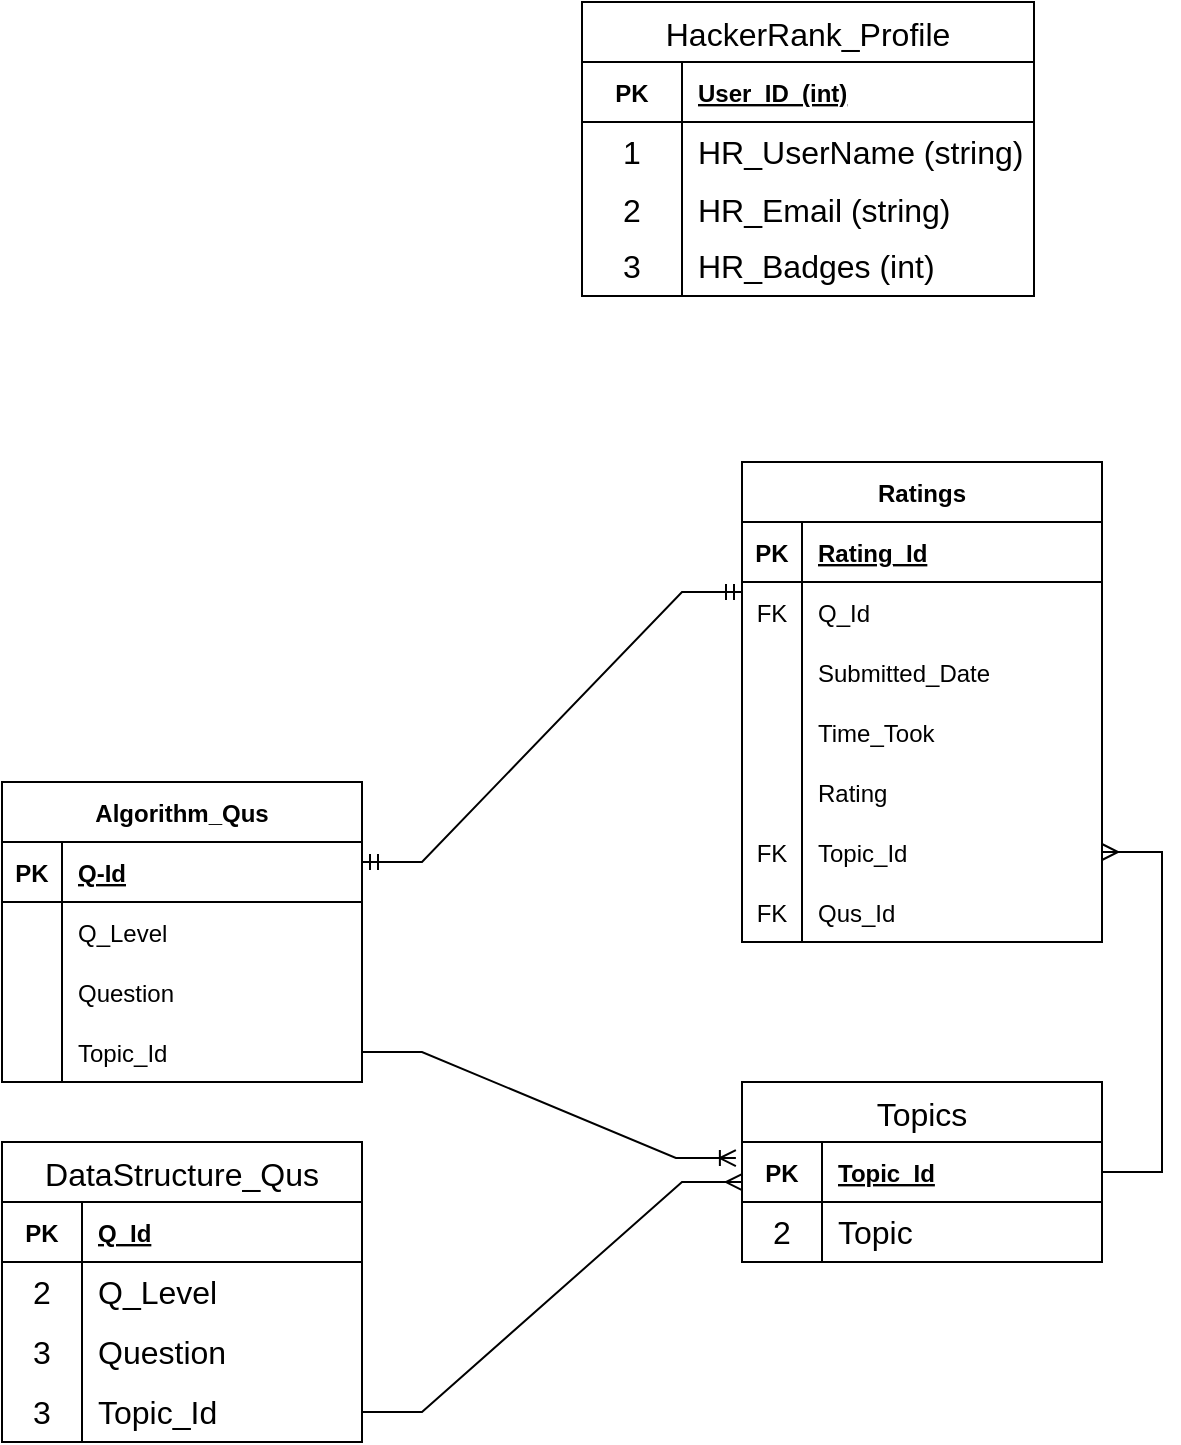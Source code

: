 <mxfile version="20.8.18"><diagram name="Page-1" id="M83DPsBD4XipjmZRva25"><mxGraphModel dx="880" dy="462" grid="0" gridSize="10" guides="1" tooltips="1" connect="1" arrows="1" fold="1" page="0" pageScale="1" pageWidth="850" pageHeight="1100" math="0" shadow="0"><root><mxCell id="0"/><mxCell id="1" parent="0"/><mxCell id="bgryvBRw8c3SjaEUIJil-29" value="HackerRank_Profile" style="shape=table;startSize=30;container=1;collapsible=0;childLayout=tableLayout;fixedRows=1;rowLines=0;fontStyle=0;strokeColor=default;fontSize=16;" vertex="1" parent="1"><mxGeometry x="320" y="120" width="226" height="147" as="geometry"/></mxCell><mxCell id="bgryvBRw8c3SjaEUIJil-111" value="" style="shape=tableRow;horizontal=0;startSize=0;swimlaneHead=0;swimlaneBody=0;fillColor=none;collapsible=0;dropTarget=0;points=[[0,0.5],[1,0.5]];portConstraint=eastwest;top=0;left=0;right=0;bottom=1;" vertex="1" parent="bgryvBRw8c3SjaEUIJil-29"><mxGeometry y="30" width="226" height="30" as="geometry"/></mxCell><mxCell id="bgryvBRw8c3SjaEUIJil-112" value="PK" style="shape=partialRectangle;connectable=0;fillColor=none;top=0;left=0;bottom=0;right=0;fontStyle=1;overflow=hidden;" vertex="1" parent="bgryvBRw8c3SjaEUIJil-111"><mxGeometry width="50" height="30" as="geometry"><mxRectangle width="50" height="30" as="alternateBounds"/></mxGeometry></mxCell><mxCell id="bgryvBRw8c3SjaEUIJil-113" value="User_ID  (int)" style="shape=partialRectangle;connectable=0;fillColor=none;top=0;left=0;bottom=0;right=0;align=left;spacingLeft=6;fontStyle=5;overflow=hidden;" vertex="1" parent="bgryvBRw8c3SjaEUIJil-111"><mxGeometry x="50" width="176" height="30" as="geometry"><mxRectangle width="176" height="30" as="alternateBounds"/></mxGeometry></mxCell><mxCell id="bgryvBRw8c3SjaEUIJil-33" value="" style="shape=tableRow;horizontal=0;startSize=0;swimlaneHead=0;swimlaneBody=0;top=0;left=0;bottom=0;right=0;collapsible=0;dropTarget=0;fillColor=none;points=[[0,0.5],[1,0.5]];portConstraint=eastwest;strokeColor=inherit;fontSize=16;" vertex="1" parent="bgryvBRw8c3SjaEUIJil-29"><mxGeometry y="60" width="226" height="30" as="geometry"/></mxCell><mxCell id="bgryvBRw8c3SjaEUIJil-34" value="1" style="shape=partialRectangle;html=1;whiteSpace=wrap;connectable=0;fillColor=none;top=0;left=0;bottom=0;right=0;overflow=hidden;strokeColor=inherit;fontSize=16;" vertex="1" parent="bgryvBRw8c3SjaEUIJil-33"><mxGeometry width="50" height="30" as="geometry"><mxRectangle width="50" height="30" as="alternateBounds"/></mxGeometry></mxCell><mxCell id="bgryvBRw8c3SjaEUIJil-35" value="HR_UserName (string)" style="shape=partialRectangle;html=1;whiteSpace=wrap;connectable=0;fillColor=none;top=0;left=0;bottom=0;right=0;align=left;spacingLeft=6;overflow=hidden;strokeColor=inherit;fontSize=16;" vertex="1" parent="bgryvBRw8c3SjaEUIJil-33"><mxGeometry x="50" width="176" height="30" as="geometry"><mxRectangle width="176" height="30" as="alternateBounds"/></mxGeometry></mxCell><mxCell id="bgryvBRw8c3SjaEUIJil-36" value="" style="shape=tableRow;horizontal=0;startSize=0;swimlaneHead=0;swimlaneBody=0;top=0;left=0;bottom=0;right=0;collapsible=0;dropTarget=0;fillColor=none;points=[[0,0.5],[1,0.5]];portConstraint=eastwest;strokeColor=inherit;fontSize=16;" vertex="1" parent="bgryvBRw8c3SjaEUIJil-29"><mxGeometry y="90" width="226" height="27" as="geometry"/></mxCell><mxCell id="bgryvBRw8c3SjaEUIJil-37" value="2" style="shape=partialRectangle;html=1;whiteSpace=wrap;connectable=0;fillColor=none;top=0;left=0;bottom=0;right=0;overflow=hidden;strokeColor=inherit;fontSize=16;" vertex="1" parent="bgryvBRw8c3SjaEUIJil-36"><mxGeometry width="50" height="27" as="geometry"><mxRectangle width="50" height="27" as="alternateBounds"/></mxGeometry></mxCell><mxCell id="bgryvBRw8c3SjaEUIJil-38" value="HR_Email (string)" style="shape=partialRectangle;html=1;whiteSpace=wrap;connectable=0;fillColor=none;top=0;left=0;bottom=0;right=0;align=left;spacingLeft=6;overflow=hidden;strokeColor=inherit;fontSize=16;" vertex="1" parent="bgryvBRw8c3SjaEUIJil-36"><mxGeometry x="50" width="176" height="27" as="geometry"><mxRectangle width="176" height="27" as="alternateBounds"/></mxGeometry></mxCell><mxCell id="bgryvBRw8c3SjaEUIJil-39" value="" style="shape=tableRow;horizontal=0;startSize=0;swimlaneHead=0;swimlaneBody=0;top=0;left=0;bottom=0;right=0;collapsible=0;dropTarget=0;fillColor=none;points=[[0,0.5],[1,0.5]];portConstraint=eastwest;strokeColor=inherit;fontSize=16;" vertex="1" parent="bgryvBRw8c3SjaEUIJil-29"><mxGeometry y="117" width="226" height="30" as="geometry"/></mxCell><mxCell id="bgryvBRw8c3SjaEUIJil-40" value="3" style="shape=partialRectangle;html=1;whiteSpace=wrap;connectable=0;fillColor=none;top=0;left=0;bottom=0;right=0;overflow=hidden;strokeColor=inherit;fontSize=16;" vertex="1" parent="bgryvBRw8c3SjaEUIJil-39"><mxGeometry width="50" height="30" as="geometry"><mxRectangle width="50" height="30" as="alternateBounds"/></mxGeometry></mxCell><mxCell id="bgryvBRw8c3SjaEUIJil-41" value="HR_Badges (int)" style="shape=partialRectangle;html=1;whiteSpace=wrap;connectable=0;fillColor=none;top=0;left=0;bottom=0;right=0;align=left;spacingLeft=6;overflow=hidden;strokeColor=inherit;fontSize=16;" vertex="1" parent="bgryvBRw8c3SjaEUIJil-39"><mxGeometry x="50" width="176" height="30" as="geometry"><mxRectangle width="176" height="30" as="alternateBounds"/></mxGeometry></mxCell><mxCell id="bgryvBRw8c3SjaEUIJil-42" value="Topics" style="shape=table;startSize=30;container=1;collapsible=0;childLayout=tableLayout;fixedRows=1;rowLines=0;fontStyle=0;strokeColor=default;fontSize=16;" vertex="1" parent="1"><mxGeometry x="400" y="660" width="180" height="90" as="geometry"/></mxCell><mxCell id="bgryvBRw8c3SjaEUIJil-114" value="" style="shape=tableRow;horizontal=0;startSize=0;swimlaneHead=0;swimlaneBody=0;fillColor=none;collapsible=0;dropTarget=0;points=[[0,0.5],[1,0.5]];portConstraint=eastwest;top=0;left=0;right=0;bottom=1;" vertex="1" parent="bgryvBRw8c3SjaEUIJil-42"><mxGeometry y="30" width="180" height="30" as="geometry"/></mxCell><mxCell id="bgryvBRw8c3SjaEUIJil-115" value="PK" style="shape=partialRectangle;connectable=0;fillColor=none;top=0;left=0;bottom=0;right=0;fontStyle=1;overflow=hidden;" vertex="1" parent="bgryvBRw8c3SjaEUIJil-114"><mxGeometry width="40" height="30" as="geometry"><mxRectangle width="40" height="30" as="alternateBounds"/></mxGeometry></mxCell><mxCell id="bgryvBRw8c3SjaEUIJil-116" value="Topic_Id" style="shape=partialRectangle;connectable=0;fillColor=none;top=0;left=0;bottom=0;right=0;align=left;spacingLeft=6;fontStyle=5;overflow=hidden;" vertex="1" parent="bgryvBRw8c3SjaEUIJil-114"><mxGeometry x="40" width="140" height="30" as="geometry"><mxRectangle width="140" height="30" as="alternateBounds"/></mxGeometry></mxCell><mxCell id="bgryvBRw8c3SjaEUIJil-46" value="" style="shape=tableRow;horizontal=0;startSize=0;swimlaneHead=0;swimlaneBody=0;top=0;left=0;bottom=0;right=0;collapsible=0;dropTarget=0;fillColor=none;points=[[0,0.5],[1,0.5]];portConstraint=eastwest;strokeColor=inherit;fontSize=16;" vertex="1" parent="bgryvBRw8c3SjaEUIJil-42"><mxGeometry y="60" width="180" height="30" as="geometry"/></mxCell><mxCell id="bgryvBRw8c3SjaEUIJil-47" value="2" style="shape=partialRectangle;html=1;whiteSpace=wrap;connectable=0;fillColor=none;top=0;left=0;bottom=0;right=0;overflow=hidden;strokeColor=inherit;fontSize=16;" vertex="1" parent="bgryvBRw8c3SjaEUIJil-46"><mxGeometry width="40" height="30" as="geometry"><mxRectangle width="40" height="30" as="alternateBounds"/></mxGeometry></mxCell><mxCell id="bgryvBRw8c3SjaEUIJil-48" value="Topic" style="shape=partialRectangle;html=1;whiteSpace=wrap;connectable=0;fillColor=none;top=0;left=0;bottom=0;right=0;align=left;spacingLeft=6;overflow=hidden;strokeColor=inherit;fontSize=16;" vertex="1" parent="bgryvBRw8c3SjaEUIJil-46"><mxGeometry x="40" width="140" height="30" as="geometry"><mxRectangle width="140" height="30" as="alternateBounds"/></mxGeometry></mxCell><mxCell id="bgryvBRw8c3SjaEUIJil-75" value="DataStructure_Qus" style="shape=table;startSize=30;container=1;collapsible=0;childLayout=tableLayout;fixedRows=1;rowLines=0;fontStyle=0;strokeColor=default;fontSize=16;" vertex="1" parent="1"><mxGeometry x="30" y="690" width="180" height="150" as="geometry"/></mxCell><mxCell id="bgryvBRw8c3SjaEUIJil-108" value="" style="shape=tableRow;horizontal=0;startSize=0;swimlaneHead=0;swimlaneBody=0;fillColor=none;collapsible=0;dropTarget=0;points=[[0,0.5],[1,0.5]];portConstraint=eastwest;top=0;left=0;right=0;bottom=1;" vertex="1" parent="bgryvBRw8c3SjaEUIJil-75"><mxGeometry y="30" width="180" height="30" as="geometry"/></mxCell><mxCell id="bgryvBRw8c3SjaEUIJil-109" value="PK" style="shape=partialRectangle;connectable=0;fillColor=none;top=0;left=0;bottom=0;right=0;fontStyle=1;overflow=hidden;" vertex="1" parent="bgryvBRw8c3SjaEUIJil-108"><mxGeometry width="40" height="30" as="geometry"><mxRectangle width="40" height="30" as="alternateBounds"/></mxGeometry></mxCell><mxCell id="bgryvBRw8c3SjaEUIJil-110" value="Q_Id" style="shape=partialRectangle;connectable=0;fillColor=none;top=0;left=0;bottom=0;right=0;align=left;spacingLeft=6;fontStyle=5;overflow=hidden;" vertex="1" parent="bgryvBRw8c3SjaEUIJil-108"><mxGeometry x="40" width="140" height="30" as="geometry"><mxRectangle width="140" height="30" as="alternateBounds"/></mxGeometry></mxCell><mxCell id="bgryvBRw8c3SjaEUIJil-79" value="" style="shape=tableRow;horizontal=0;startSize=0;swimlaneHead=0;swimlaneBody=0;top=0;left=0;bottom=0;right=0;collapsible=0;dropTarget=0;fillColor=none;points=[[0,0.5],[1,0.5]];portConstraint=eastwest;strokeColor=inherit;fontSize=16;" vertex="1" parent="bgryvBRw8c3SjaEUIJil-75"><mxGeometry y="60" width="180" height="30" as="geometry"/></mxCell><mxCell id="bgryvBRw8c3SjaEUIJil-80" value="2" style="shape=partialRectangle;html=1;whiteSpace=wrap;connectable=0;fillColor=none;top=0;left=0;bottom=0;right=0;overflow=hidden;strokeColor=inherit;fontSize=16;" vertex="1" parent="bgryvBRw8c3SjaEUIJil-79"><mxGeometry width="40" height="30" as="geometry"><mxRectangle width="40" height="30" as="alternateBounds"/></mxGeometry></mxCell><mxCell id="bgryvBRw8c3SjaEUIJil-81" value="Q_Level" style="shape=partialRectangle;html=1;whiteSpace=wrap;connectable=0;fillColor=none;top=0;left=0;bottom=0;right=0;align=left;spacingLeft=6;overflow=hidden;strokeColor=inherit;fontSize=16;" vertex="1" parent="bgryvBRw8c3SjaEUIJil-79"><mxGeometry x="40" width="140" height="30" as="geometry"><mxRectangle width="140" height="30" as="alternateBounds"/></mxGeometry></mxCell><mxCell id="bgryvBRw8c3SjaEUIJil-82" value="" style="shape=tableRow;horizontal=0;startSize=0;swimlaneHead=0;swimlaneBody=0;top=0;left=0;bottom=0;right=0;collapsible=0;dropTarget=0;fillColor=none;points=[[0,0.5],[1,0.5]];portConstraint=eastwest;strokeColor=inherit;fontSize=16;" vertex="1" parent="bgryvBRw8c3SjaEUIJil-75"><mxGeometry y="90" width="180" height="30" as="geometry"/></mxCell><mxCell id="bgryvBRw8c3SjaEUIJil-83" value="3" style="shape=partialRectangle;html=1;whiteSpace=wrap;connectable=0;fillColor=none;top=0;left=0;bottom=0;right=0;overflow=hidden;strokeColor=inherit;fontSize=16;" vertex="1" parent="bgryvBRw8c3SjaEUIJil-82"><mxGeometry width="40" height="30" as="geometry"><mxRectangle width="40" height="30" as="alternateBounds"/></mxGeometry></mxCell><mxCell id="bgryvBRw8c3SjaEUIJil-84" value="Question" style="shape=partialRectangle;html=1;whiteSpace=wrap;connectable=0;fillColor=none;top=0;left=0;bottom=0;right=0;align=left;spacingLeft=6;overflow=hidden;strokeColor=inherit;fontSize=16;" vertex="1" parent="bgryvBRw8c3SjaEUIJil-82"><mxGeometry x="40" width="140" height="30" as="geometry"><mxRectangle width="140" height="30" as="alternateBounds"/></mxGeometry></mxCell><mxCell id="bgryvBRw8c3SjaEUIJil-105" value="" style="shape=tableRow;horizontal=0;startSize=0;swimlaneHead=0;swimlaneBody=0;top=0;left=0;bottom=0;right=0;collapsible=0;dropTarget=0;fillColor=none;points=[[0,0.5],[1,0.5]];portConstraint=eastwest;strokeColor=inherit;fontSize=16;" vertex="1" parent="bgryvBRw8c3SjaEUIJil-75"><mxGeometry y="120" width="180" height="30" as="geometry"/></mxCell><mxCell id="bgryvBRw8c3SjaEUIJil-106" value="3" style="shape=partialRectangle;html=1;whiteSpace=wrap;connectable=0;fillColor=none;top=0;left=0;bottom=0;right=0;overflow=hidden;strokeColor=inherit;fontSize=16;" vertex="1" parent="bgryvBRw8c3SjaEUIJil-105"><mxGeometry width="40" height="30" as="geometry"><mxRectangle width="40" height="30" as="alternateBounds"/></mxGeometry></mxCell><mxCell id="bgryvBRw8c3SjaEUIJil-107" value="Topic_Id" style="shape=partialRectangle;html=1;whiteSpace=wrap;connectable=0;fillColor=none;top=0;left=0;bottom=0;right=0;align=left;spacingLeft=6;overflow=hidden;strokeColor=inherit;fontSize=16;" vertex="1" parent="bgryvBRw8c3SjaEUIJil-105"><mxGeometry x="40" width="140" height="30" as="geometry"><mxRectangle width="140" height="30" as="alternateBounds"/></mxGeometry></mxCell><mxCell id="bgryvBRw8c3SjaEUIJil-117" value="" style="edgeStyle=entityRelationEdgeStyle;fontSize=12;html=1;endArrow=ERmany;rounded=0;exitX=1;exitY=0.5;exitDx=0;exitDy=0;entryX=0;entryY=0.667;entryDx=0;entryDy=0;entryPerimeter=0;" edge="1" parent="1" source="bgryvBRw8c3SjaEUIJil-105" target="bgryvBRw8c3SjaEUIJil-114"><mxGeometry width="100" height="100" relative="1" as="geometry"><mxPoint x="450" y="730" as="sourcePoint"/><mxPoint x="550" y="630" as="targetPoint"/></mxGeometry></mxCell><mxCell id="bgryvBRw8c3SjaEUIJil-118" value="Algorithm_Qus" style="shape=table;startSize=30;container=1;collapsible=1;childLayout=tableLayout;fixedRows=1;rowLines=0;fontStyle=1;align=center;resizeLast=1;" vertex="1" parent="1"><mxGeometry x="30" y="510" width="180" height="150" as="geometry"/></mxCell><mxCell id="bgryvBRw8c3SjaEUIJil-119" value="" style="shape=tableRow;horizontal=0;startSize=0;swimlaneHead=0;swimlaneBody=0;fillColor=none;collapsible=0;dropTarget=0;points=[[0,0.5],[1,0.5]];portConstraint=eastwest;top=0;left=0;right=0;bottom=1;" vertex="1" parent="bgryvBRw8c3SjaEUIJil-118"><mxGeometry y="30" width="180" height="30" as="geometry"/></mxCell><mxCell id="bgryvBRw8c3SjaEUIJil-120" value="PK" style="shape=partialRectangle;connectable=0;fillColor=none;top=0;left=0;bottom=0;right=0;fontStyle=1;overflow=hidden;" vertex="1" parent="bgryvBRw8c3SjaEUIJil-119"><mxGeometry width="30" height="30" as="geometry"><mxRectangle width="30" height="30" as="alternateBounds"/></mxGeometry></mxCell><mxCell id="bgryvBRw8c3SjaEUIJil-121" value="Q-Id" style="shape=partialRectangle;connectable=0;fillColor=none;top=0;left=0;bottom=0;right=0;align=left;spacingLeft=6;fontStyle=5;overflow=hidden;" vertex="1" parent="bgryvBRw8c3SjaEUIJil-119"><mxGeometry x="30" width="150" height="30" as="geometry"><mxRectangle width="150" height="30" as="alternateBounds"/></mxGeometry></mxCell><mxCell id="bgryvBRw8c3SjaEUIJil-122" value="" style="shape=tableRow;horizontal=0;startSize=0;swimlaneHead=0;swimlaneBody=0;fillColor=none;collapsible=0;dropTarget=0;points=[[0,0.5],[1,0.5]];portConstraint=eastwest;top=0;left=0;right=0;bottom=0;" vertex="1" parent="bgryvBRw8c3SjaEUIJil-118"><mxGeometry y="60" width="180" height="30" as="geometry"/></mxCell><mxCell id="bgryvBRw8c3SjaEUIJil-123" value="" style="shape=partialRectangle;connectable=0;fillColor=none;top=0;left=0;bottom=0;right=0;editable=1;overflow=hidden;" vertex="1" parent="bgryvBRw8c3SjaEUIJil-122"><mxGeometry width="30" height="30" as="geometry"><mxRectangle width="30" height="30" as="alternateBounds"/></mxGeometry></mxCell><mxCell id="bgryvBRw8c3SjaEUIJil-124" value="Q_Level" style="shape=partialRectangle;connectable=0;fillColor=none;top=0;left=0;bottom=0;right=0;align=left;spacingLeft=6;overflow=hidden;" vertex="1" parent="bgryvBRw8c3SjaEUIJil-122"><mxGeometry x="30" width="150" height="30" as="geometry"><mxRectangle width="150" height="30" as="alternateBounds"/></mxGeometry></mxCell><mxCell id="bgryvBRw8c3SjaEUIJil-125" value="" style="shape=tableRow;horizontal=0;startSize=0;swimlaneHead=0;swimlaneBody=0;fillColor=none;collapsible=0;dropTarget=0;points=[[0,0.5],[1,0.5]];portConstraint=eastwest;top=0;left=0;right=0;bottom=0;" vertex="1" parent="bgryvBRw8c3SjaEUIJil-118"><mxGeometry y="90" width="180" height="30" as="geometry"/></mxCell><mxCell id="bgryvBRw8c3SjaEUIJil-126" value="" style="shape=partialRectangle;connectable=0;fillColor=none;top=0;left=0;bottom=0;right=0;editable=1;overflow=hidden;" vertex="1" parent="bgryvBRw8c3SjaEUIJil-125"><mxGeometry width="30" height="30" as="geometry"><mxRectangle width="30" height="30" as="alternateBounds"/></mxGeometry></mxCell><mxCell id="bgryvBRw8c3SjaEUIJil-127" value="Question " style="shape=partialRectangle;connectable=0;fillColor=none;top=0;left=0;bottom=0;right=0;align=left;spacingLeft=6;overflow=hidden;" vertex="1" parent="bgryvBRw8c3SjaEUIJil-125"><mxGeometry x="30" width="150" height="30" as="geometry"><mxRectangle width="150" height="30" as="alternateBounds"/></mxGeometry></mxCell><mxCell id="bgryvBRw8c3SjaEUIJil-128" value="" style="shape=tableRow;horizontal=0;startSize=0;swimlaneHead=0;swimlaneBody=0;fillColor=none;collapsible=0;dropTarget=0;points=[[0,0.5],[1,0.5]];portConstraint=eastwest;top=0;left=0;right=0;bottom=0;" vertex="1" parent="bgryvBRw8c3SjaEUIJil-118"><mxGeometry y="120" width="180" height="30" as="geometry"/></mxCell><mxCell id="bgryvBRw8c3SjaEUIJil-129" value="" style="shape=partialRectangle;connectable=0;fillColor=none;top=0;left=0;bottom=0;right=0;editable=1;overflow=hidden;" vertex="1" parent="bgryvBRw8c3SjaEUIJil-128"><mxGeometry width="30" height="30" as="geometry"><mxRectangle width="30" height="30" as="alternateBounds"/></mxGeometry></mxCell><mxCell id="bgryvBRw8c3SjaEUIJil-130" value="Topic_Id" style="shape=partialRectangle;connectable=0;fillColor=none;top=0;left=0;bottom=0;right=0;align=left;spacingLeft=6;overflow=hidden;" vertex="1" parent="bgryvBRw8c3SjaEUIJil-128"><mxGeometry x="30" width="150" height="30" as="geometry"><mxRectangle width="150" height="30" as="alternateBounds"/></mxGeometry></mxCell><mxCell id="bgryvBRw8c3SjaEUIJil-133" value="" style="edgeStyle=entityRelationEdgeStyle;fontSize=12;html=1;endArrow=ERoneToMany;rounded=0;entryX=-0.017;entryY=0.267;entryDx=0;entryDy=0;entryPerimeter=0;" edge="1" parent="1" source="bgryvBRw8c3SjaEUIJil-128" target="bgryvBRw8c3SjaEUIJil-114"><mxGeometry width="100" height="100" relative="1" as="geometry"><mxPoint x="380" y="550" as="sourcePoint"/><mxPoint x="480" y="450" as="targetPoint"/></mxGeometry></mxCell><mxCell id="bgryvBRw8c3SjaEUIJil-134" value="Ratings " style="shape=table;startSize=30;container=1;collapsible=1;childLayout=tableLayout;fixedRows=1;rowLines=0;fontStyle=1;align=center;resizeLast=1;" vertex="1" parent="1"><mxGeometry x="400" y="350" width="180" height="240" as="geometry"/></mxCell><mxCell id="bgryvBRw8c3SjaEUIJil-135" value="" style="shape=tableRow;horizontal=0;startSize=0;swimlaneHead=0;swimlaneBody=0;fillColor=none;collapsible=0;dropTarget=0;points=[[0,0.5],[1,0.5]];portConstraint=eastwest;top=0;left=0;right=0;bottom=1;" vertex="1" parent="bgryvBRw8c3SjaEUIJil-134"><mxGeometry y="30" width="180" height="30" as="geometry"/></mxCell><mxCell id="bgryvBRw8c3SjaEUIJil-136" value="PK" style="shape=partialRectangle;connectable=0;fillColor=none;top=0;left=0;bottom=0;right=0;fontStyle=1;overflow=hidden;" vertex="1" parent="bgryvBRw8c3SjaEUIJil-135"><mxGeometry width="30" height="30" as="geometry"><mxRectangle width="30" height="30" as="alternateBounds"/></mxGeometry></mxCell><mxCell id="bgryvBRw8c3SjaEUIJil-137" value="Rating_Id" style="shape=partialRectangle;connectable=0;fillColor=none;top=0;left=0;bottom=0;right=0;align=left;spacingLeft=6;fontStyle=5;overflow=hidden;" vertex="1" parent="bgryvBRw8c3SjaEUIJil-135"><mxGeometry x="30" width="150" height="30" as="geometry"><mxRectangle width="150" height="30" as="alternateBounds"/></mxGeometry></mxCell><mxCell id="bgryvBRw8c3SjaEUIJil-138" value="" style="shape=tableRow;horizontal=0;startSize=0;swimlaneHead=0;swimlaneBody=0;fillColor=none;collapsible=0;dropTarget=0;points=[[0,0.5],[1,0.5]];portConstraint=eastwest;top=0;left=0;right=0;bottom=0;" vertex="1" parent="bgryvBRw8c3SjaEUIJil-134"><mxGeometry y="60" width="180" height="30" as="geometry"/></mxCell><mxCell id="bgryvBRw8c3SjaEUIJil-139" value="FK" style="shape=partialRectangle;connectable=0;fillColor=none;top=0;left=0;bottom=0;right=0;editable=1;overflow=hidden;" vertex="1" parent="bgryvBRw8c3SjaEUIJil-138"><mxGeometry width="30" height="30" as="geometry"><mxRectangle width="30" height="30" as="alternateBounds"/></mxGeometry></mxCell><mxCell id="bgryvBRw8c3SjaEUIJil-140" value="Q_Id" style="shape=partialRectangle;connectable=0;fillColor=none;top=0;left=0;bottom=0;right=0;align=left;spacingLeft=6;overflow=hidden;" vertex="1" parent="bgryvBRw8c3SjaEUIJil-138"><mxGeometry x="30" width="150" height="30" as="geometry"><mxRectangle width="150" height="30" as="alternateBounds"/></mxGeometry></mxCell><mxCell id="bgryvBRw8c3SjaEUIJil-141" value="" style="shape=tableRow;horizontal=0;startSize=0;swimlaneHead=0;swimlaneBody=0;fillColor=none;collapsible=0;dropTarget=0;points=[[0,0.5],[1,0.5]];portConstraint=eastwest;top=0;left=0;right=0;bottom=0;" vertex="1" parent="bgryvBRw8c3SjaEUIJil-134"><mxGeometry y="90" width="180" height="30" as="geometry"/></mxCell><mxCell id="bgryvBRw8c3SjaEUIJil-142" value="" style="shape=partialRectangle;connectable=0;fillColor=none;top=0;left=0;bottom=0;right=0;editable=1;overflow=hidden;" vertex="1" parent="bgryvBRw8c3SjaEUIJil-141"><mxGeometry width="30" height="30" as="geometry"><mxRectangle width="30" height="30" as="alternateBounds"/></mxGeometry></mxCell><mxCell id="bgryvBRw8c3SjaEUIJil-143" value="Submitted_Date" style="shape=partialRectangle;connectable=0;fillColor=none;top=0;left=0;bottom=0;right=0;align=left;spacingLeft=6;overflow=hidden;" vertex="1" parent="bgryvBRw8c3SjaEUIJil-141"><mxGeometry x="30" width="150" height="30" as="geometry"><mxRectangle width="150" height="30" as="alternateBounds"/></mxGeometry></mxCell><mxCell id="bgryvBRw8c3SjaEUIJil-144" value="" style="shape=tableRow;horizontal=0;startSize=0;swimlaneHead=0;swimlaneBody=0;fillColor=none;collapsible=0;dropTarget=0;points=[[0,0.5],[1,0.5]];portConstraint=eastwest;top=0;left=0;right=0;bottom=0;" vertex="1" parent="bgryvBRw8c3SjaEUIJil-134"><mxGeometry y="120" width="180" height="30" as="geometry"/></mxCell><mxCell id="bgryvBRw8c3SjaEUIJil-145" value="" style="shape=partialRectangle;connectable=0;fillColor=none;top=0;left=0;bottom=0;right=0;editable=1;overflow=hidden;" vertex="1" parent="bgryvBRw8c3SjaEUIJil-144"><mxGeometry width="30" height="30" as="geometry"><mxRectangle width="30" height="30" as="alternateBounds"/></mxGeometry></mxCell><mxCell id="bgryvBRw8c3SjaEUIJil-146" value="Time_Took" style="shape=partialRectangle;connectable=0;fillColor=none;top=0;left=0;bottom=0;right=0;align=left;spacingLeft=6;overflow=hidden;" vertex="1" parent="bgryvBRw8c3SjaEUIJil-144"><mxGeometry x="30" width="150" height="30" as="geometry"><mxRectangle width="150" height="30" as="alternateBounds"/></mxGeometry></mxCell><mxCell id="bgryvBRw8c3SjaEUIJil-147" value="" style="shape=tableRow;horizontal=0;startSize=0;swimlaneHead=0;swimlaneBody=0;fillColor=none;collapsible=0;dropTarget=0;points=[[0,0.5],[1,0.5]];portConstraint=eastwest;top=0;left=0;right=0;bottom=0;" vertex="1" parent="bgryvBRw8c3SjaEUIJil-134"><mxGeometry y="150" width="180" height="30" as="geometry"/></mxCell><mxCell id="bgryvBRw8c3SjaEUIJil-148" value="" style="shape=partialRectangle;connectable=0;fillColor=none;top=0;left=0;bottom=0;right=0;editable=1;overflow=hidden;" vertex="1" parent="bgryvBRw8c3SjaEUIJil-147"><mxGeometry width="30" height="30" as="geometry"><mxRectangle width="30" height="30" as="alternateBounds"/></mxGeometry></mxCell><mxCell id="bgryvBRw8c3SjaEUIJil-149" value="Rating" style="shape=partialRectangle;connectable=0;fillColor=none;top=0;left=0;bottom=0;right=0;align=left;spacingLeft=6;overflow=hidden;" vertex="1" parent="bgryvBRw8c3SjaEUIJil-147"><mxGeometry x="30" width="150" height="30" as="geometry"><mxRectangle width="150" height="30" as="alternateBounds"/></mxGeometry></mxCell><mxCell id="bgryvBRw8c3SjaEUIJil-151" value="" style="shape=tableRow;horizontal=0;startSize=0;swimlaneHead=0;swimlaneBody=0;fillColor=none;collapsible=0;dropTarget=0;points=[[0,0.5],[1,0.5]];portConstraint=eastwest;top=0;left=0;right=0;bottom=0;" vertex="1" parent="bgryvBRw8c3SjaEUIJil-134"><mxGeometry y="180" width="180" height="30" as="geometry"/></mxCell><mxCell id="bgryvBRw8c3SjaEUIJil-152" value="FK" style="shape=partialRectangle;connectable=0;fillColor=none;top=0;left=0;bottom=0;right=0;editable=1;overflow=hidden;" vertex="1" parent="bgryvBRw8c3SjaEUIJil-151"><mxGeometry width="30" height="30" as="geometry"><mxRectangle width="30" height="30" as="alternateBounds"/></mxGeometry></mxCell><mxCell id="bgryvBRw8c3SjaEUIJil-153" value="Topic_Id" style="shape=partialRectangle;connectable=0;fillColor=none;top=0;left=0;bottom=0;right=0;align=left;spacingLeft=6;overflow=hidden;" vertex="1" parent="bgryvBRw8c3SjaEUIJil-151"><mxGeometry x="30" width="150" height="30" as="geometry"><mxRectangle width="150" height="30" as="alternateBounds"/></mxGeometry></mxCell><mxCell id="bgryvBRw8c3SjaEUIJil-160" value="" style="shape=tableRow;horizontal=0;startSize=0;swimlaneHead=0;swimlaneBody=0;fillColor=none;collapsible=0;dropTarget=0;points=[[0,0.5],[1,0.5]];portConstraint=eastwest;top=0;left=0;right=0;bottom=0;" vertex="1" parent="bgryvBRw8c3SjaEUIJil-134"><mxGeometry y="210" width="180" height="30" as="geometry"/></mxCell><mxCell id="bgryvBRw8c3SjaEUIJil-161" value="FK" style="shape=partialRectangle;connectable=0;fillColor=none;top=0;left=0;bottom=0;right=0;editable=1;overflow=hidden;" vertex="1" parent="bgryvBRw8c3SjaEUIJil-160"><mxGeometry width="30" height="30" as="geometry"><mxRectangle width="30" height="30" as="alternateBounds"/></mxGeometry></mxCell><mxCell id="bgryvBRw8c3SjaEUIJil-162" value="Qus_Id" style="shape=partialRectangle;connectable=0;fillColor=none;top=0;left=0;bottom=0;right=0;align=left;spacingLeft=6;overflow=hidden;" vertex="1" parent="bgryvBRw8c3SjaEUIJil-160"><mxGeometry x="30" width="150" height="30" as="geometry"><mxRectangle width="150" height="30" as="alternateBounds"/></mxGeometry></mxCell><mxCell id="bgryvBRw8c3SjaEUIJil-150" value="" style="edgeStyle=entityRelationEdgeStyle;fontSize=12;html=1;endArrow=ERmandOne;startArrow=ERmandOne;rounded=0;" edge="1" parent="1"><mxGeometry width="100" height="100" relative="1" as="geometry"><mxPoint x="210" y="550" as="sourcePoint"/><mxPoint x="400" y="415" as="targetPoint"/></mxGeometry></mxCell><mxCell id="bgryvBRw8c3SjaEUIJil-154" value="" style="edgeStyle=entityRelationEdgeStyle;fontSize=12;html=1;endArrow=ERmany;rounded=0;exitX=1;exitY=0.5;exitDx=0;exitDy=0;entryX=1;entryY=0.5;entryDx=0;entryDy=0;" edge="1" parent="1" source="bgryvBRw8c3SjaEUIJil-114" target="bgryvBRw8c3SjaEUIJil-151"><mxGeometry width="100" height="100" relative="1" as="geometry"><mxPoint x="740" y="710" as="sourcePoint"/><mxPoint x="390" y="550" as="targetPoint"/></mxGeometry></mxCell></root></mxGraphModel></diagram></mxfile>